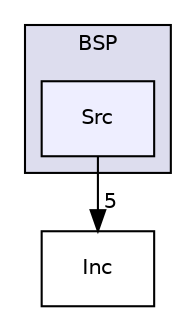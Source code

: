 digraph "/home/developer/mtrain-firmware/BSP/Src" {
  compound=true
  node [ fontsize="10", fontname="Helvetica"];
  edge [ labelfontsize="10", labelfontname="Helvetica"];
  subgraph clusterdir_350c8a3315b9de76597c9530ef31a96a {
    graph [ bgcolor="#ddddee", pencolor="black", label="BSP" fontname="Helvetica", fontsize="10", URL="dir_350c8a3315b9de76597c9530ef31a96a.html"]
  dir_91f91d50cc50c27fb7aadbffb1a58868 [shape=box, label="Src", style="filled", fillcolor="#eeeeff", pencolor="black", URL="dir_91f91d50cc50c27fb7aadbffb1a58868.html"];
  }
  dir_4192f726b9a16ed5f168a0b6fbcc51b6 [shape=box label="Inc" URL="dir_4192f726b9a16ed5f168a0b6fbcc51b6.html"];
  dir_91f91d50cc50c27fb7aadbffb1a58868->dir_4192f726b9a16ed5f168a0b6fbcc51b6 [headlabel="5", labeldistance=1.5 headhref="dir_000014_000013.html"];
}
